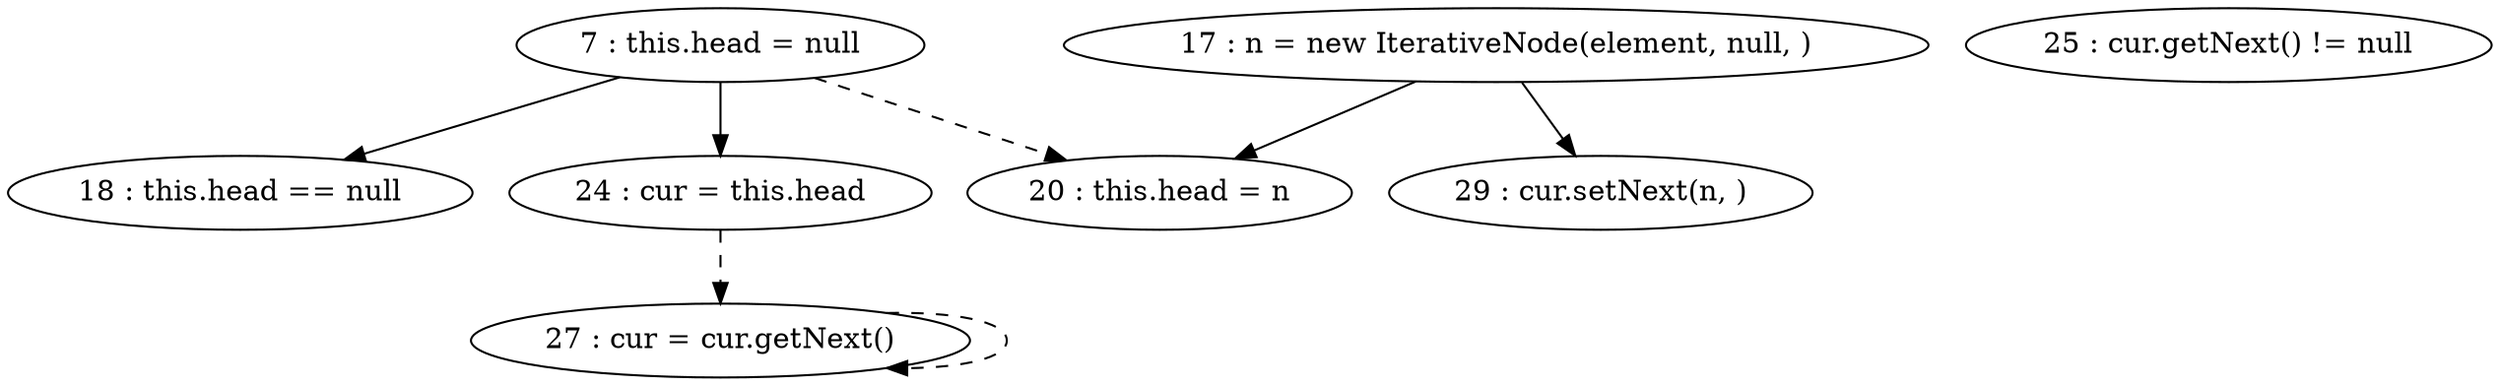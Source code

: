 digraph G {
"7 : this.head = null"
"7 : this.head = null" -> "18 : this.head == null"
"7 : this.head = null" -> "24 : cur = this.head"
"7 : this.head = null" -> "20 : this.head = n" [style=dashed]
"17 : n = new IterativeNode(element, null, )"
"17 : n = new IterativeNode(element, null, )" -> "20 : this.head = n"
"17 : n = new IterativeNode(element, null, )" -> "29 : cur.setNext(n, )"
"18 : this.head == null"
"20 : this.head = n"
"24 : cur = this.head"
"24 : cur = this.head" -> "27 : cur = cur.getNext()" [style=dashed]
"25 : cur.getNext() != null"
"27 : cur = cur.getNext()"
"27 : cur = cur.getNext()" -> "27 : cur = cur.getNext()" [style=dashed]
"25 : cur.getNext() != null"
"29 : cur.setNext(n, )"
}